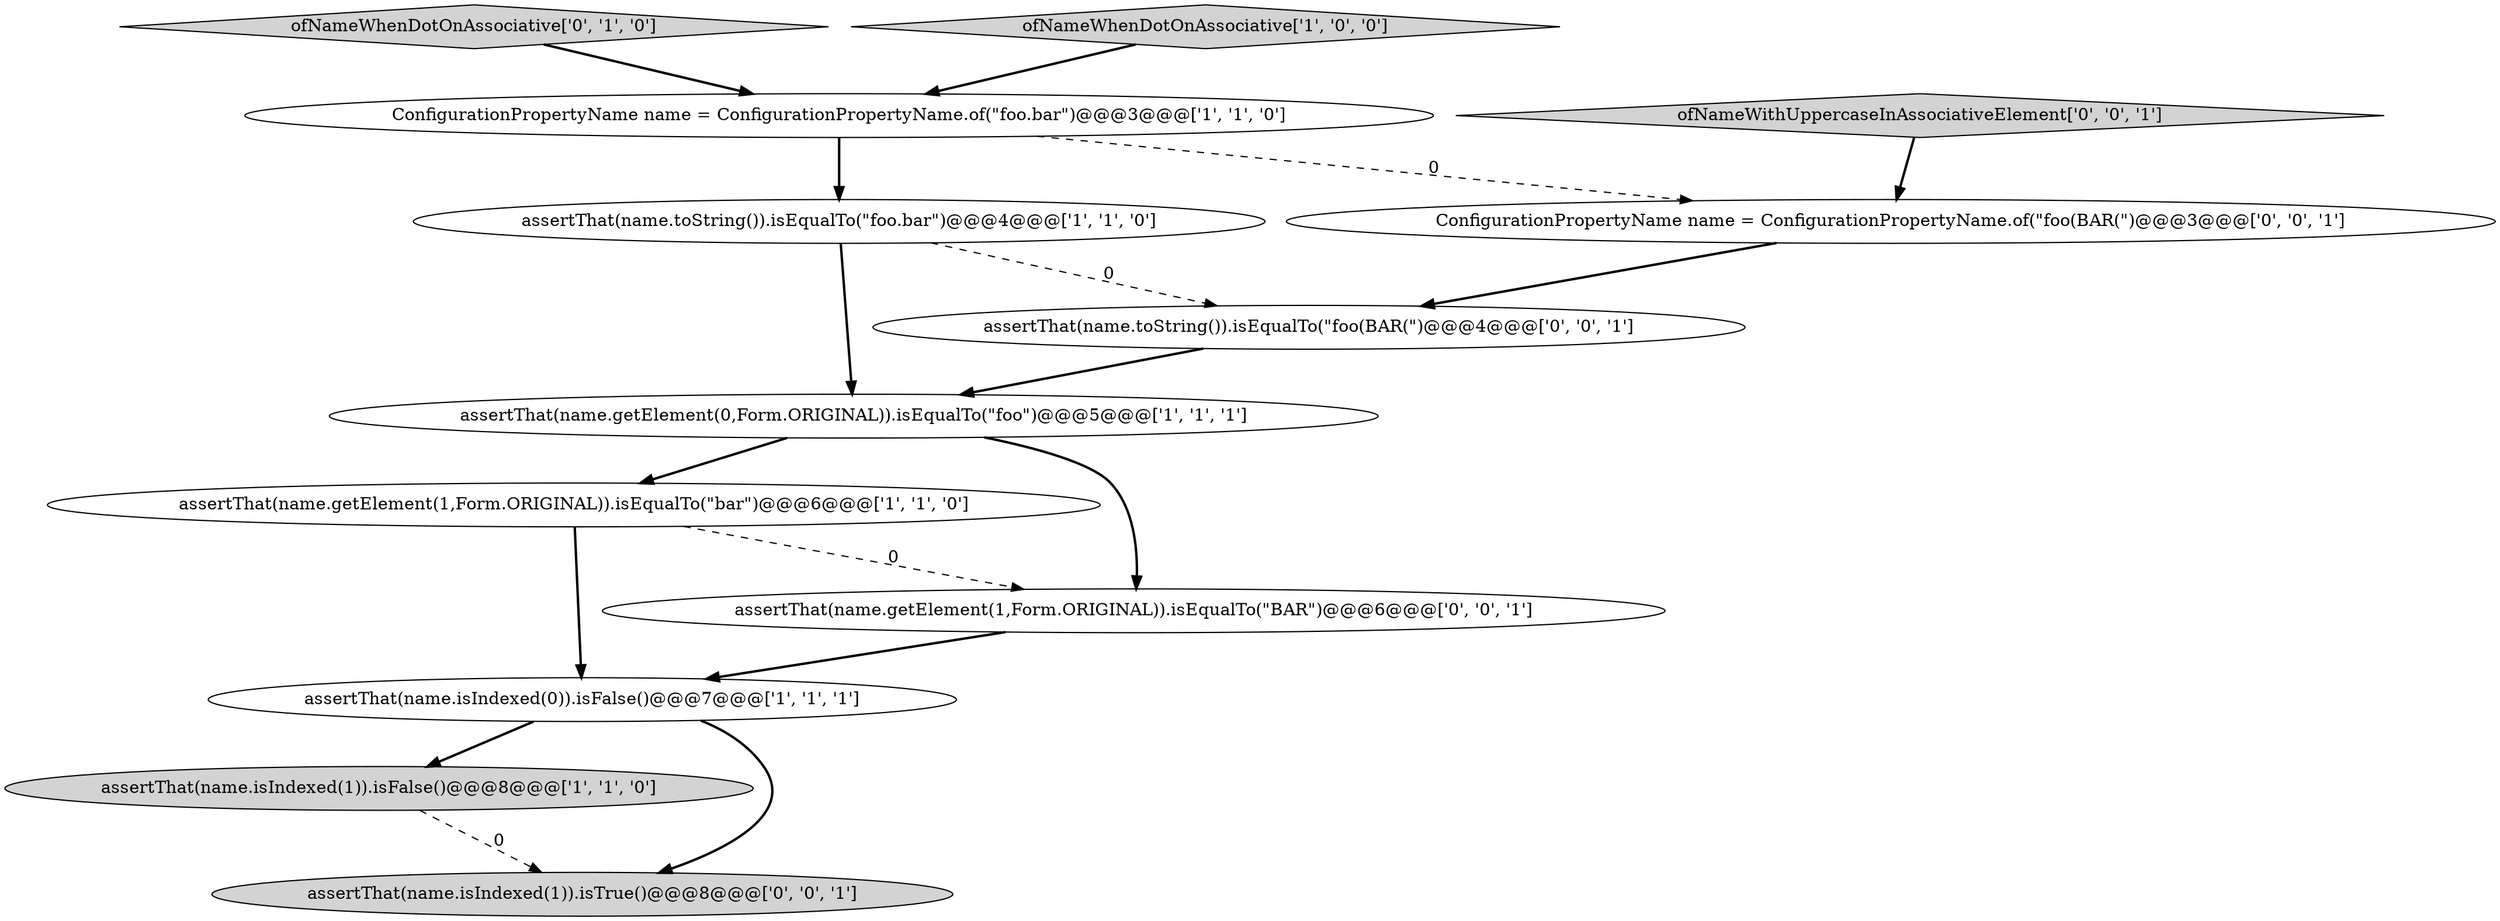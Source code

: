 digraph {
9 [style = filled, label = "ConfigurationPropertyName name = ConfigurationPropertyName.of(\"foo(BAR(\")@@@3@@@['0', '0', '1']", fillcolor = white, shape = ellipse image = "AAA0AAABBB3BBB"];
2 [style = filled, label = "assertThat(name.isIndexed(1)).isFalse()@@@8@@@['1', '1', '0']", fillcolor = lightgray, shape = ellipse image = "AAA0AAABBB1BBB"];
5 [style = filled, label = "assertThat(name.getElement(1,Form.ORIGINAL)).isEqualTo(\"bar\")@@@6@@@['1', '1', '0']", fillcolor = white, shape = ellipse image = "AAA0AAABBB1BBB"];
12 [style = filled, label = "ofNameWithUppercaseInAssociativeElement['0', '0', '1']", fillcolor = lightgray, shape = diamond image = "AAA0AAABBB3BBB"];
7 [style = filled, label = "ofNameWhenDotOnAssociative['0', '1', '0']", fillcolor = lightgray, shape = diamond image = "AAA0AAABBB2BBB"];
3 [style = filled, label = "assertThat(name.isIndexed(0)).isFalse()@@@7@@@['1', '1', '1']", fillcolor = white, shape = ellipse image = "AAA0AAABBB1BBB"];
0 [style = filled, label = "ofNameWhenDotOnAssociative['1', '0', '0']", fillcolor = lightgray, shape = diamond image = "AAA0AAABBB1BBB"];
6 [style = filled, label = "assertThat(name.getElement(0,Form.ORIGINAL)).isEqualTo(\"foo\")@@@5@@@['1', '1', '1']", fillcolor = white, shape = ellipse image = "AAA0AAABBB1BBB"];
8 [style = filled, label = "assertThat(name.isIndexed(1)).isTrue()@@@8@@@['0', '0', '1']", fillcolor = lightgray, shape = ellipse image = "AAA0AAABBB3BBB"];
1 [style = filled, label = "assertThat(name.toString()).isEqualTo(\"foo.bar\")@@@4@@@['1', '1', '0']", fillcolor = white, shape = ellipse image = "AAA0AAABBB1BBB"];
10 [style = filled, label = "assertThat(name.getElement(1,Form.ORIGINAL)).isEqualTo(\"BAR\")@@@6@@@['0', '0', '1']", fillcolor = white, shape = ellipse image = "AAA0AAABBB3BBB"];
4 [style = filled, label = "ConfigurationPropertyName name = ConfigurationPropertyName.of(\"foo.bar\")@@@3@@@['1', '1', '0']", fillcolor = white, shape = ellipse image = "AAA0AAABBB1BBB"];
11 [style = filled, label = "assertThat(name.toString()).isEqualTo(\"foo(BAR(\")@@@4@@@['0', '0', '1']", fillcolor = white, shape = ellipse image = "AAA0AAABBB3BBB"];
5->3 [style = bold, label=""];
4->9 [style = dashed, label="0"];
6->5 [style = bold, label=""];
10->3 [style = bold, label=""];
4->1 [style = bold, label=""];
1->6 [style = bold, label=""];
7->4 [style = bold, label=""];
9->11 [style = bold, label=""];
3->2 [style = bold, label=""];
5->10 [style = dashed, label="0"];
12->9 [style = bold, label=""];
0->4 [style = bold, label=""];
2->8 [style = dashed, label="0"];
1->11 [style = dashed, label="0"];
3->8 [style = bold, label=""];
6->10 [style = bold, label=""];
11->6 [style = bold, label=""];
}
